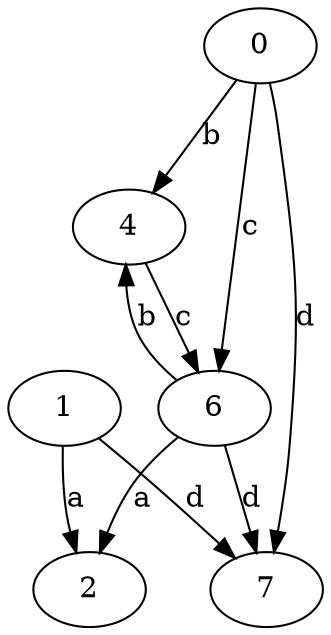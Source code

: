 strict digraph  {
0;
1;
2;
4;
6;
7;
0 -> 4  [label=b];
0 -> 6  [label=c];
0 -> 7  [label=d];
1 -> 2  [label=a];
1 -> 7  [label=d];
4 -> 6  [label=c];
6 -> 2  [label=a];
6 -> 4  [label=b];
6 -> 7  [label=d];
}

